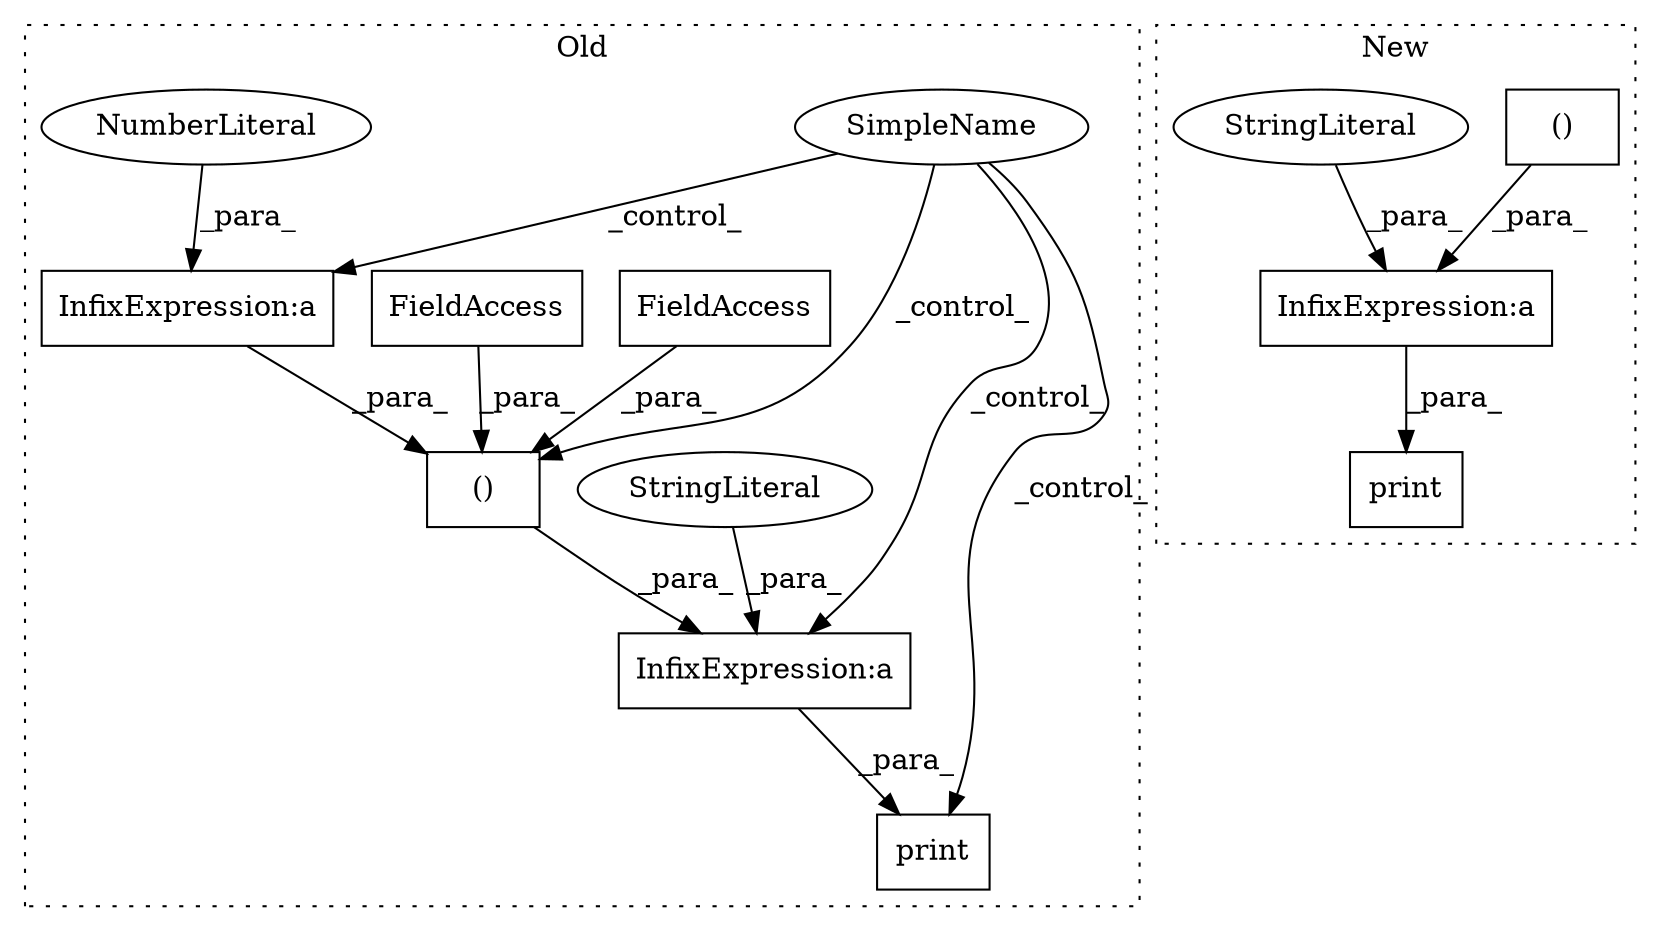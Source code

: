 digraph G {
subgraph cluster0 {
1 [label="print" a="32" s="3980,4153" l="6,2" shape="box"];
3 [label="InfixExpression:a" a="27" s="4052" l="12" shape="box"];
4 [label="StringLiteral" a="45" s="3986" l="66" shape="ellipse"];
5 [label="()" a="106" s="4064" l="89" shape="box"];
9 [label="FieldAccess" a="22" s="4113" l="14" shape="box"];
10 [label="InfixExpression:a" a="27" s="4073" l="3" shape="box"];
11 [label="NumberLiteral" a="34" s="4076" l="1" shape="ellipse"];
12 [label="SimpleName" a="42" s="" l="" shape="ellipse"];
13 [label="FieldAccess" a="22" s="4091" l="9" shape="box"];
label = "Old";
style="dotted";
}
subgraph cluster1 {
2 [label="()" a="106" s="3954" l="87" shape="box"];
6 [label="InfixExpression:a" a="27" s="3942" l="12" shape="box"];
7 [label="StringLiteral" a="45" s="3876" l="66" shape="ellipse"];
8 [label="print" a="32" s="3870,4041" l="6,2" shape="box"];
label = "New";
style="dotted";
}
2 -> 6 [label="_para_"];
3 -> 1 [label="_para_"];
4 -> 3 [label="_para_"];
5 -> 3 [label="_para_"];
6 -> 8 [label="_para_"];
7 -> 6 [label="_para_"];
9 -> 5 [label="_para_"];
10 -> 5 [label="_para_"];
11 -> 10 [label="_para_"];
12 -> 1 [label="_control_"];
12 -> 10 [label="_control_"];
12 -> 3 [label="_control_"];
12 -> 5 [label="_control_"];
13 -> 5 [label="_para_"];
}